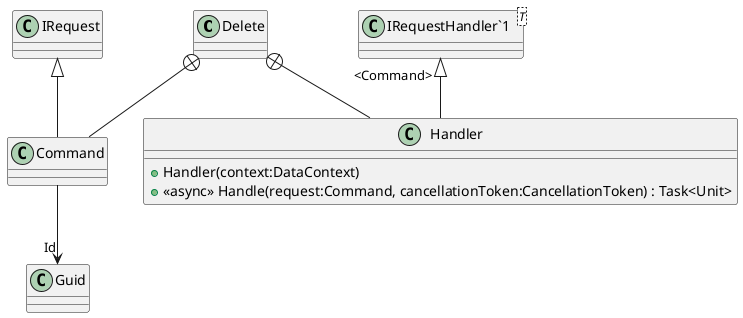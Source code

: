 @startuml
class Delete {
}
class Command {
}
class Handler {
    + Handler(context:DataContext)
    + <<async>> Handle(request:Command, cancellationToken:CancellationToken) : Task<Unit>
}
class "IRequestHandler`1"<T> {
}
Delete +-- Command
IRequest <|-- Command
Command --> "Id" Guid
Delete +-- Handler
"IRequestHandler`1" "<Command>" <|-- Handler
@enduml
